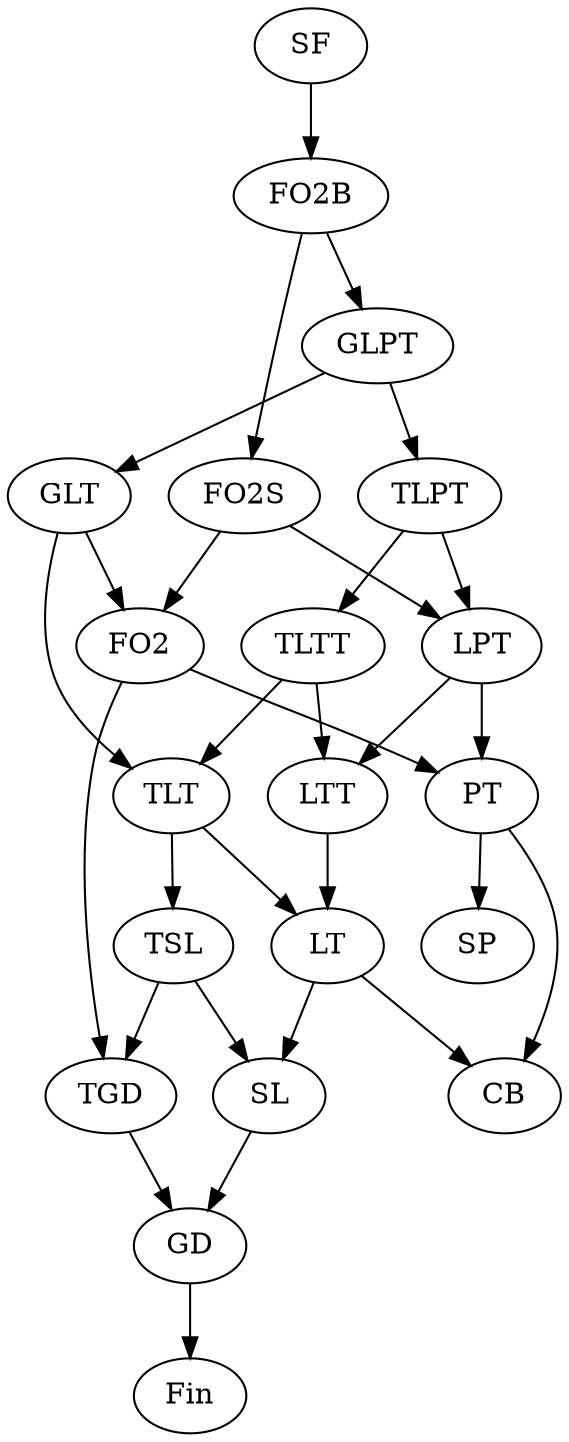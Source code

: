 digraph subreg {
SF -> FO2B;
FO2B -> FO2S;
FO2S -> FO2;
FO2 -> PT;
PT -> SP;
LTT -> LT;
LT -> SL;
TLTT -> LTT;
TLTT -> TLT;
TLT -> LT;
TLT -> TSL;
TSL -> SL;
FO2B -> GLPT;
GLPT -> GLT;
GLT -> TLT;
GLT -> FO2;
FO2S -> LPT;
LPT -> LTT;
LPT -> PT;
GLPT -> TLPT;
TLPT -> TLTT;
TLPT -> LPT;
TSL -> TGD;
FO2 -> TGD;
TGD -> GD;
SL -> GD;
GD -> Fin;
PT -> CB;
LT -> CB;
}
